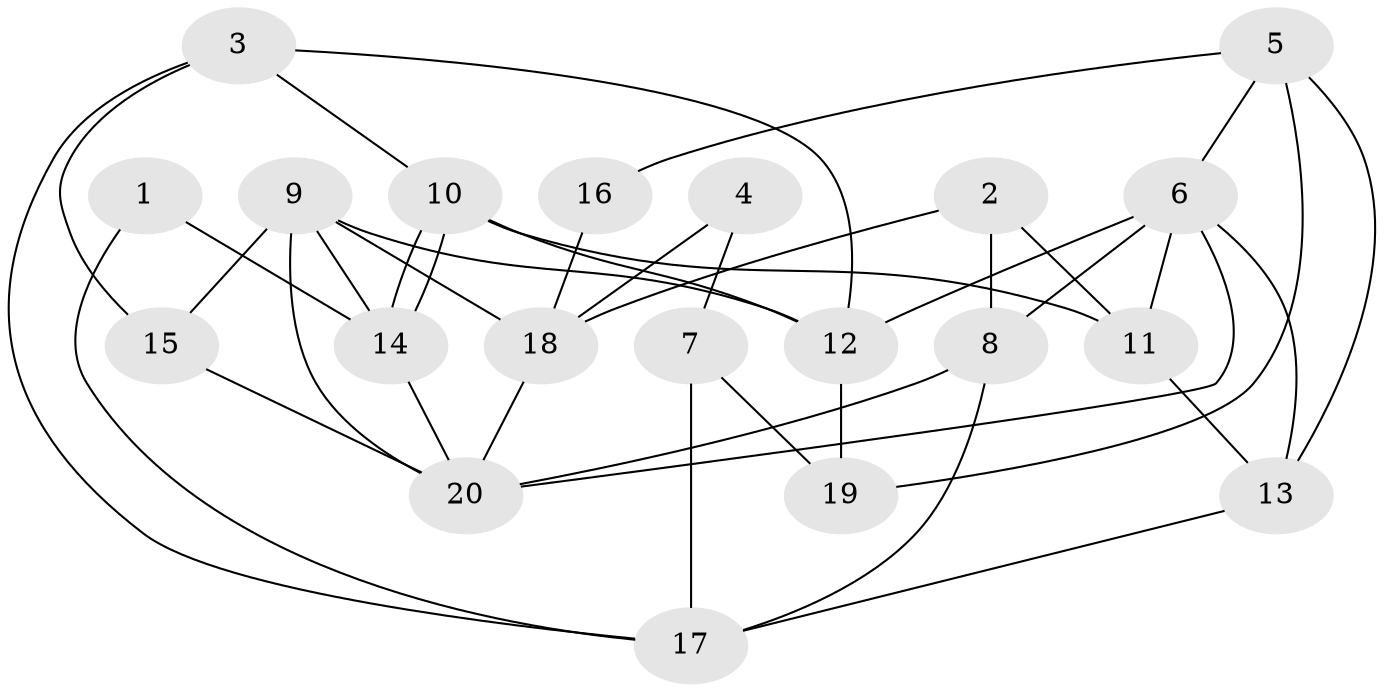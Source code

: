 // Generated by graph-tools (version 1.1) at 2025/46/02/15/25 05:46:28]
// undirected, 20 vertices, 40 edges
graph export_dot {
graph [start="1"]
  node [color=gray90,style=filled];
  1;
  2;
  3;
  4;
  5;
  6;
  7;
  8;
  9;
  10;
  11;
  12;
  13;
  14;
  15;
  16;
  17;
  18;
  19;
  20;
  1 -- 17;
  1 -- 14;
  2 -- 18;
  2 -- 8;
  2 -- 11;
  3 -- 17;
  3 -- 12;
  3 -- 10;
  3 -- 15;
  4 -- 7;
  4 -- 18;
  5 -- 6;
  5 -- 13;
  5 -- 16;
  5 -- 19;
  6 -- 11;
  6 -- 12;
  6 -- 8;
  6 -- 13;
  6 -- 20;
  7 -- 19;
  7 -- 17;
  8 -- 20;
  8 -- 17;
  9 -- 20;
  9 -- 14;
  9 -- 12;
  9 -- 15;
  9 -- 18;
  10 -- 14;
  10 -- 14;
  10 -- 11;
  10 -- 12;
  11 -- 13;
  12 -- 19;
  13 -- 17;
  14 -- 20;
  15 -- 20;
  16 -- 18;
  18 -- 20;
}
